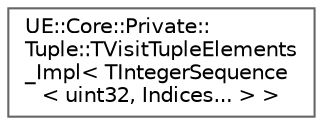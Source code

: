 digraph "Graphical Class Hierarchy"
{
 // INTERACTIVE_SVG=YES
 // LATEX_PDF_SIZE
  bgcolor="transparent";
  edge [fontname=Helvetica,fontsize=10,labelfontname=Helvetica,labelfontsize=10];
  node [fontname=Helvetica,fontsize=10,shape=box,height=0.2,width=0.4];
  rankdir="LR";
  Node0 [id="Node000000",label="UE::Core::Private::\lTuple::TVisitTupleElements\l_Impl\< TIntegerSequence\l\< uint32, Indices... \> \>",height=0.2,width=0.4,color="grey40", fillcolor="white", style="filled",URL="$d3/d4b/structUE_1_1Core_1_1Private_1_1Tuple_1_1TVisitTupleElements__Impl_3_01TIntegerSequence_3_01uint32_00_01Indices_8_8_8_01_4_01_4.html",tooltip=" "];
}

